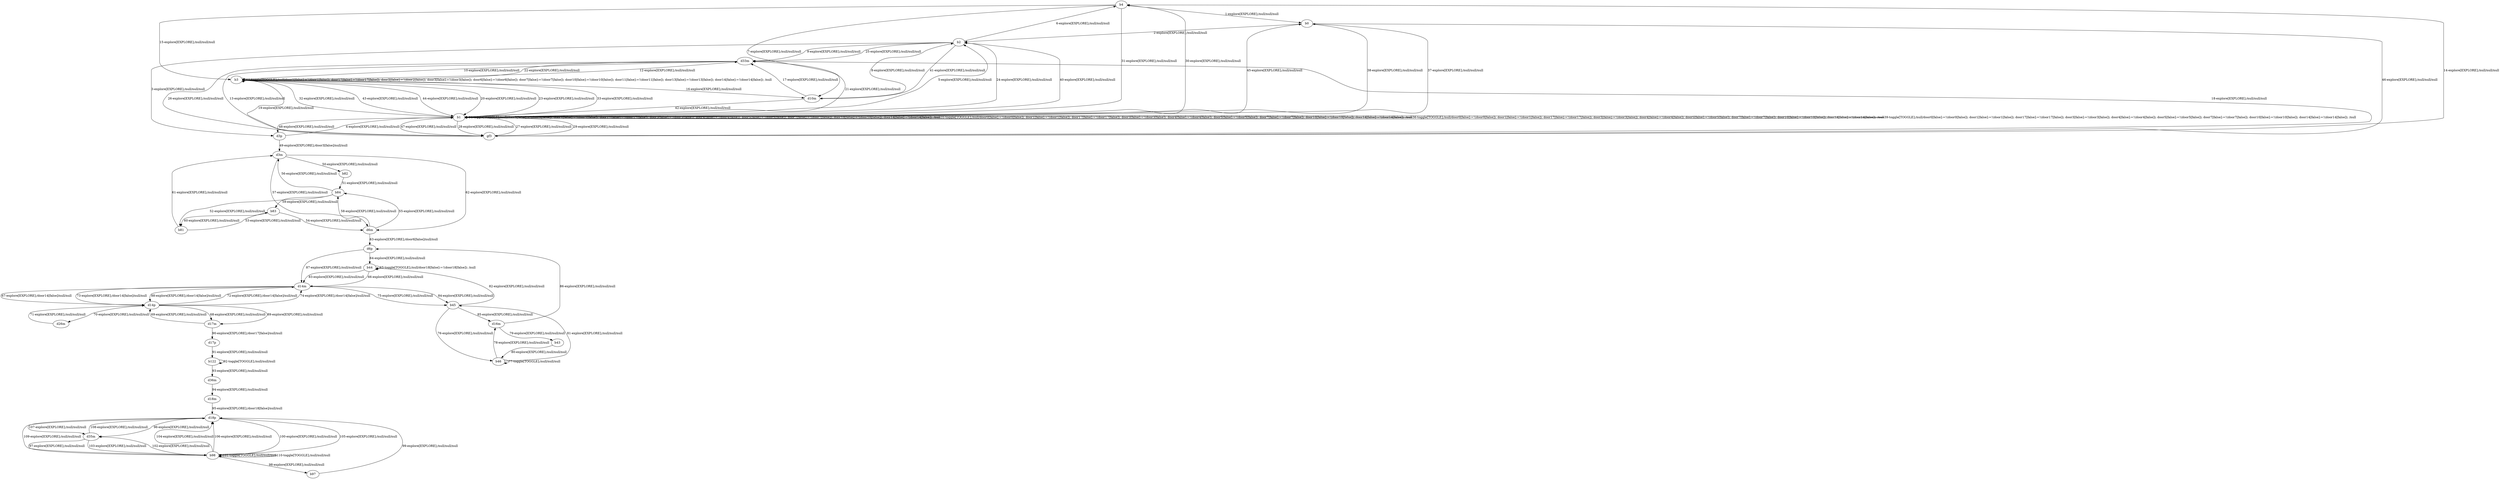 # Total number of goals covered by this test: 21
# b98 --> b97
# d35m --> b98
# d17m --> d17p
# d17m --> d14p
# d18p --> b98
# b98 --> d35m
# d14p --> d14m
# d36m --> d18m
# d35m --> d18p
# d18p --> d35m
# d14p --> d26m
# d18m --> d18p
# b46 --> b45
# b122 --> d36m
# b97 --> d18p
# b98 --> b98
# b122 --> b122
# d17p --> b122
# d14p --> d17m
# b45 --> b46
# b98 --> d18p

digraph g {
"b4" -> "b0" [label = "1-explore[EXPLORE];/null/null/null"];
"b0" -> "b2" [label = "2-explore[EXPLORE];/null/null/null"];
"b2" -> "d3p" [label = "3-explore[EXPLORE];/null/null/null"];
"d3p" -> "b1" [label = "4-explore[EXPLORE];/null/null/null"];
"b1" -> "b2" [label = "5-explore[EXPLORE];/null/null/null"];
"b2" -> "b4" [label = "6-explore[EXPLORE];/null/null/null"];
"b4" -> "d10m" [label = "7-explore[EXPLORE];/null/null/null"];
"d10m" -> "b2" [label = "8-explore[EXPLORE];/null/null/null"];
"b2" -> "d33m" [label = "9-explore[EXPLORE];/null/null/null"];
"d33m" -> "b3" [label = "10-explore[EXPLORE];/null/null/null"];
"b3" -> "b3" [label = "11-toggle[TOGGLE];/null/door1[false]:=!(door1[false]); door17[false]:=!(door17[false]); door2[false]:=!(door2[false]); door3[false]:=!(door3[false]); door6[false]:=!(door6[false]); door7[false]:=!(door7[false]); door10[false]:=!(door10[false]); door11[false]:=!(door11[false]); door13[false]:=!(door13[false]); door14[false]:=!(door14[false]); /null"];
"b3" -> "d33m" [label = "12-explore[EXPLORE];/null/null/null"];
"d33m" -> "gf3" [label = "13-explore[EXPLORE];/null/null/null"];
"gf3" -> "b4" [label = "14-explore[EXPLORE];/null/null/null"];
"b4" -> "b3" [label = "15-explore[EXPLORE];/null/null/null"];
"b3" -> "d10m" [label = "16-explore[EXPLORE];/null/null/null"];
"d10m" -> "d33m" [label = "17-explore[EXPLORE];/null/null/null"];
"d33m" -> "gf3" [label = "18-explore[EXPLORE];/null/null/null"];
"gf3" -> "b3" [label = "19-explore[EXPLORE];/null/null/null"];
"b3" -> "b1" [label = "20-explore[EXPLORE];/null/null/null"];
"b1" -> "d33m" [label = "21-explore[EXPLORE];/null/null/null"];
"d33m" -> "b3" [label = "22-explore[EXPLORE];/null/null/null"];
"b3" -> "b1" [label = "23-explore[EXPLORE];/null/null/null"];
"b1" -> "b2" [label = "24-explore[EXPLORE];/null/null/null"];
"b2" -> "d33m" [label = "25-explore[EXPLORE];/null/null/null"];
"d33m" -> "gf3" [label = "26-explore[EXPLORE];/null/null/null"];
"gf3" -> "b1" [label = "27-explore[EXPLORE];/null/null/null"];
"b1" -> "gf3" [label = "28-explore[EXPLORE];/null/null/null"];
"gf3" -> "b1" [label = "29-explore[EXPLORE];/null/null/null"];
"b1" -> "b4" [label = "30-explore[EXPLORE];/null/null/null"];
"b4" -> "b1" [label = "31-explore[EXPLORE];/null/null/null"];
"b1" -> "b3" [label = "32-explore[EXPLORE];/null/null/null"];
"b3" -> "b1" [label = "33-explore[EXPLORE];/null/null/null"];
"b1" -> "b1" [label = "34-toggle[TOGGLE];/null/door0[false]:=!(door0[false]); door1[false]:=!(door1[false]); door17[false]:=!(door17[false]); door3[false]:=!(door3[false]); door4[false]:=!(door4[false]); door5[false]:=!(door5[false]); door7[false]:=!(door7[false]); door10[false]:=!(door10[false]); door14[false]:=!(door14[false]); /null"];
"b1" -> "b1" [label = "35-toggle[TOGGLE];/null/door0[false]:=!(door0[false]); door1[false]:=!(door1[false]); door17[false]:=!(door17[false]); door3[false]:=!(door3[false]); door4[false]:=!(door4[false]); door5[false]:=!(door5[false]); door7[false]:=!(door7[false]); door10[false]:=!(door10[false]); door14[false]:=!(door14[false]); /null"];
"b1" -> "b1" [label = "36-toggle[TOGGLE];/null/door0[false]:=!(door0[false]); door1[false]:=!(door1[false]); door17[false]:=!(door17[false]); door3[false]:=!(door3[false]); door4[false]:=!(door4[false]); door5[false]:=!(door5[false]); door7[false]:=!(door7[false]); door10[false]:=!(door10[false]); door14[false]:=!(door14[false]); /null"];
"b1" -> "b0" [label = "37-explore[EXPLORE];/null/null/null"];
"b0" -> "b1" [label = "38-explore[EXPLORE];/null/null/null"];
"b1" -> "b1" [label = "39-toggle[TOGGLE];/null/door0[false]:=!(door0[false]); door1[false]:=!(door1[false]); door17[false]:=!(door17[false]); door3[false]:=!(door3[false]); door4[false]:=!(door4[false]); door5[false]:=!(door5[false]); door7[false]:=!(door7[false]); door10[false]:=!(door10[false]); door14[false]:=!(door14[false]); /null"];
"b1" -> "b2" [label = "40-explore[EXPLORE];/null/null/null"];
"b2" -> "d10m" [label = "41-explore[EXPLORE];/null/null/null"];
"d10m" -> "b1" [label = "42-explore[EXPLORE];/null/null/null"];
"b1" -> "b3" [label = "43-explore[EXPLORE];/null/null/null"];
"b3" -> "b1" [label = "44-explore[EXPLORE];/null/null/null"];
"b1" -> "b0" [label = "45-explore[EXPLORE];/null/null/null"];
"b0" -> "gf3" [label = "46-explore[EXPLORE];/null/null/null"];
"gf3" -> "b1" [label = "47-explore[EXPLORE];/null/null/null"];
"b1" -> "d3p" [label = "48-explore[EXPLORE];/null/null/null"];
"d3p" -> "d3m" [label = "49-explore[EXPLORE];/door3[false]/null/null"];
"d3m" -> "b82" [label = "50-explore[EXPLORE];/null/null/null"];
"b82" -> "b84" [label = "51-explore[EXPLORE];/null/null/null"];
"b84" -> "b81" [label = "52-explore[EXPLORE];/null/null/null"];
"b81" -> "b83" [label = "53-explore[EXPLORE];/null/null/null"];
"b83" -> "d6m" [label = "54-explore[EXPLORE];/null/null/null"];
"d6m" -> "b84" [label = "55-explore[EXPLORE];/null/null/null"];
"b84" -> "d3m" [label = "56-explore[EXPLORE];/null/null/null"];
"d3m" -> "d6m" [label = "57-explore[EXPLORE];/null/null/null"];
"d6m" -> "b84" [label = "58-explore[EXPLORE];/null/null/null"];
"b84" -> "b83" [label = "59-explore[EXPLORE];/null/null/null"];
"b83" -> "b81" [label = "60-explore[EXPLORE];/null/null/null"];
"b81" -> "d3m" [label = "61-explore[EXPLORE];/null/null/null"];
"d3m" -> "d6m" [label = "62-explore[EXPLORE];/null/null/null"];
"d6m" -> "d6p" [label = "63-explore[EXPLORE];/door6[false]/null/null"];
"d6p" -> "b44" [label = "64-explore[EXPLORE];/null/null/null"];
"b44" -> "b44" [label = "65-toggle[TOGGLE];/null/door18[false]:=!(door18[false]); /null"];
"b44" -> "d14m" [label = "66-explore[EXPLORE];/null/null/null"];
"d14m" -> "d14p" [label = "67-explore[EXPLORE];/door14[false]/null/null"];
"d14p" -> "d17m" [label = "68-explore[EXPLORE];/null/null/null"];
"d17m" -> "d14p" [label = "69-explore[EXPLORE];/null/null/null"];
"d14p" -> "d26m" [label = "70-explore[EXPLORE];/null/null/null"];
"d26m" -> "d14p" [label = "71-explore[EXPLORE];/null/null/null"];
"d14p" -> "d14m" [label = "72-explore[EXPLORE];/door14[false]/null/null"];
"d14m" -> "d14p" [label = "73-explore[EXPLORE];/door14[false]/null/null"];
"d14p" -> "d14m" [label = "74-explore[EXPLORE];/door14[false]/null/null"];
"d14m" -> "b45" [label = "75-explore[EXPLORE];/null/null/null"];
"b45" -> "b46" [label = "76-explore[EXPLORE];/null/null/null"];
"b46" -> "b46" [label = "77-toggle[TOGGLE];/null/null/null"];
"b46" -> "d16m" [label = "78-explore[EXPLORE];/null/null/null"];
"d16m" -> "b43" [label = "79-explore[EXPLORE];/null/null/null"];
"b43" -> "b46" [label = "80-explore[EXPLORE];/null/null/null"];
"b46" -> "b45" [label = "81-explore[EXPLORE];/null/null/null"];
"b45" -> "b44" [label = "82-explore[EXPLORE];/null/null/null"];
"b44" -> "d14m" [label = "83-explore[EXPLORE];/null/null/null"];
"d14m" -> "b45" [label = "84-explore[EXPLORE];/null/null/null"];
"b45" -> "d16m" [label = "85-explore[EXPLORE];/null/null/null"];
"d16m" -> "d6p" [label = "86-explore[EXPLORE];/null/null/null"];
"d6p" -> "d14m" [label = "87-explore[EXPLORE];/null/null/null"];
"d14m" -> "d14p" [label = "88-explore[EXPLORE];/door14[false]/null/null"];
"d14p" -> "d17m" [label = "89-explore[EXPLORE];/null/null/null"];
"d17m" -> "d17p" [label = "90-explore[EXPLORE];/door17[false]/null/null"];
"d17p" -> "b122" [label = "91-explore[EXPLORE];/null/null/null"];
"b122" -> "b122" [label = "92-toggle[TOGGLE];/null/null/null"];
"b122" -> "d36m" [label = "93-explore[EXPLORE];/null/null/null"];
"d36m" -> "d18m" [label = "94-explore[EXPLORE];/null/null/null"];
"d18m" -> "d18p" [label = "95-explore[EXPLORE];/door18[false]/null/null"];
"d18p" -> "d35m" [label = "96-explore[EXPLORE];/null/null/null"];
"d35m" -> "b98" [label = "97-explore[EXPLORE];/null/null/null"];
"b98" -> "b97" [label = "98-explore[EXPLORE];/null/null/null"];
"b97" -> "d18p" [label = "99-explore[EXPLORE];/null/null/null"];
"d18p" -> "b98" [label = "100-explore[EXPLORE];/null/null/null"];
"b98" -> "b98" [label = "101-toggle[TOGGLE];/null/null/null"];
"b98" -> "d35m" [label = "102-explore[EXPLORE];/null/null/null"];
"d35m" -> "b98" [label = "103-explore[EXPLORE];/null/null/null"];
"b98" -> "d18p" [label = "104-explore[EXPLORE];/null/null/null"];
"d18p" -> "b98" [label = "105-explore[EXPLORE];/null/null/null"];
"b98" -> "d18p" [label = "106-explore[EXPLORE];/null/null/null"];
"d18p" -> "d35m" [label = "107-explore[EXPLORE];/null/null/null"];
"d35m" -> "d18p" [label = "108-explore[EXPLORE];/null/null/null"];
"d18p" -> "b98" [label = "109-explore[EXPLORE];/null/null/null"];
"b98" -> "b98" [label = "110-toggle[TOGGLE];/null/null/null"];
}
